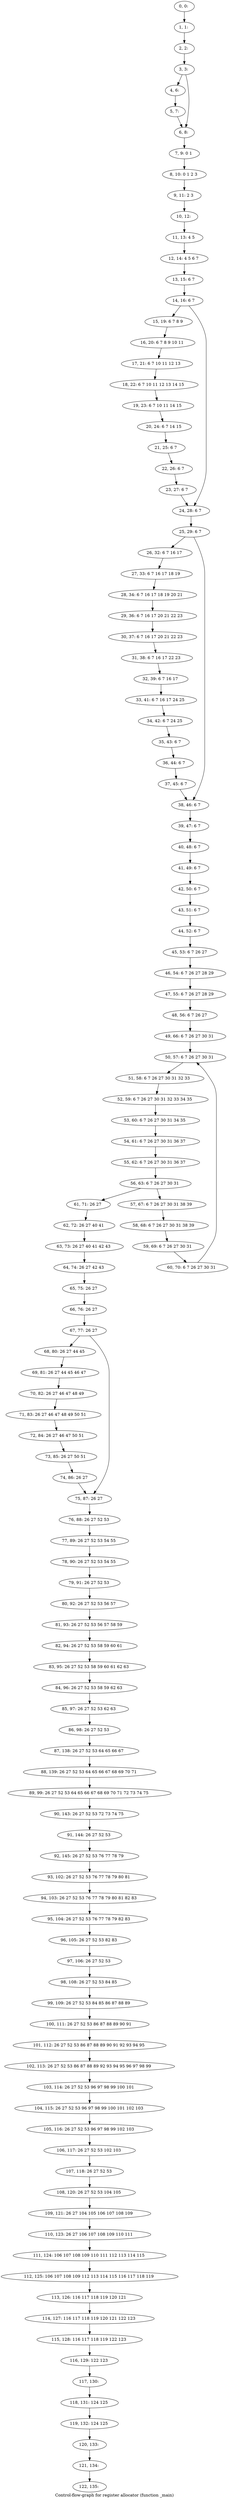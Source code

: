 digraph G {
graph [label="Control-flow-graph for register allocator (function _main)"]
0[label="0, 0: "];
1[label="1, 1: "];
2[label="2, 2: "];
3[label="3, 3: "];
4[label="4, 6: "];
5[label="5, 7: "];
6[label="6, 8: "];
7[label="7, 9: 0 1 "];
8[label="8, 10: 0 1 2 3 "];
9[label="9, 11: 2 3 "];
10[label="10, 12: "];
11[label="11, 13: 4 5 "];
12[label="12, 14: 4 5 6 7 "];
13[label="13, 15: 6 7 "];
14[label="14, 16: 6 7 "];
15[label="15, 19: 6 7 8 9 "];
16[label="16, 20: 6 7 8 9 10 11 "];
17[label="17, 21: 6 7 10 11 12 13 "];
18[label="18, 22: 6 7 10 11 12 13 14 15 "];
19[label="19, 23: 6 7 10 11 14 15 "];
20[label="20, 24: 6 7 14 15 "];
21[label="21, 25: 6 7 "];
22[label="22, 26: 6 7 "];
23[label="23, 27: 6 7 "];
24[label="24, 28: 6 7 "];
25[label="25, 29: 6 7 "];
26[label="26, 32: 6 7 16 17 "];
27[label="27, 33: 6 7 16 17 18 19 "];
28[label="28, 34: 6 7 16 17 18 19 20 21 "];
29[label="29, 36: 6 7 16 17 20 21 22 23 "];
30[label="30, 37: 6 7 16 17 20 21 22 23 "];
31[label="31, 38: 6 7 16 17 22 23 "];
32[label="32, 39: 6 7 16 17 "];
33[label="33, 41: 6 7 16 17 24 25 "];
34[label="34, 42: 6 7 24 25 "];
35[label="35, 43: 6 7 "];
36[label="36, 44: 6 7 "];
37[label="37, 45: 6 7 "];
38[label="38, 46: 6 7 "];
39[label="39, 47: 6 7 "];
40[label="40, 48: 6 7 "];
41[label="41, 49: 6 7 "];
42[label="42, 50: 6 7 "];
43[label="43, 51: 6 7 "];
44[label="44, 52: 6 7 "];
45[label="45, 53: 6 7 26 27 "];
46[label="46, 54: 6 7 26 27 28 29 "];
47[label="47, 55: 6 7 26 27 28 29 "];
48[label="48, 56: 6 7 26 27 "];
49[label="49, 66: 6 7 26 27 30 31 "];
50[label="50, 57: 6 7 26 27 30 31 "];
51[label="51, 58: 6 7 26 27 30 31 32 33 "];
52[label="52, 59: 6 7 26 27 30 31 32 33 34 35 "];
53[label="53, 60: 6 7 26 27 30 31 34 35 "];
54[label="54, 61: 6 7 26 27 30 31 36 37 "];
55[label="55, 62: 6 7 26 27 30 31 36 37 "];
56[label="56, 63: 6 7 26 27 30 31 "];
57[label="57, 67: 6 7 26 27 30 31 38 39 "];
58[label="58, 68: 6 7 26 27 30 31 38 39 "];
59[label="59, 69: 6 7 26 27 30 31 "];
60[label="60, 70: 6 7 26 27 30 31 "];
61[label="61, 71: 26 27 "];
62[label="62, 72: 26 27 40 41 "];
63[label="63, 73: 26 27 40 41 42 43 "];
64[label="64, 74: 26 27 42 43 "];
65[label="65, 75: 26 27 "];
66[label="66, 76: 26 27 "];
67[label="67, 77: 26 27 "];
68[label="68, 80: 26 27 44 45 "];
69[label="69, 81: 26 27 44 45 46 47 "];
70[label="70, 82: 26 27 46 47 48 49 "];
71[label="71, 83: 26 27 46 47 48 49 50 51 "];
72[label="72, 84: 26 27 46 47 50 51 "];
73[label="73, 85: 26 27 50 51 "];
74[label="74, 86: 26 27 "];
75[label="75, 87: 26 27 "];
76[label="76, 88: 26 27 52 53 "];
77[label="77, 89: 26 27 52 53 54 55 "];
78[label="78, 90: 26 27 52 53 54 55 "];
79[label="79, 91: 26 27 52 53 "];
80[label="80, 92: 26 27 52 53 56 57 "];
81[label="81, 93: 26 27 52 53 56 57 58 59 "];
82[label="82, 94: 26 27 52 53 58 59 60 61 "];
83[label="83, 95: 26 27 52 53 58 59 60 61 62 63 "];
84[label="84, 96: 26 27 52 53 58 59 62 63 "];
85[label="85, 97: 26 27 52 53 62 63 "];
86[label="86, 98: 26 27 52 53 "];
87[label="87, 138: 26 27 52 53 64 65 66 67 "];
88[label="88, 139: 26 27 52 53 64 65 66 67 68 69 70 71 "];
89[label="89, 99: 26 27 52 53 64 65 66 67 68 69 70 71 72 73 74 75 "];
90[label="90, 143: 26 27 52 53 72 73 74 75 "];
91[label="91, 144: 26 27 52 53 "];
92[label="92, 145: 26 27 52 53 76 77 78 79 "];
93[label="93, 102: 26 27 52 53 76 77 78 79 80 81 "];
94[label="94, 103: 26 27 52 53 76 77 78 79 80 81 82 83 "];
95[label="95, 104: 26 27 52 53 76 77 78 79 82 83 "];
96[label="96, 105: 26 27 52 53 82 83 "];
97[label="97, 106: 26 27 52 53 "];
98[label="98, 108: 26 27 52 53 84 85 "];
99[label="99, 109: 26 27 52 53 84 85 86 87 88 89 "];
100[label="100, 111: 26 27 52 53 86 87 88 89 90 91 "];
101[label="101, 112: 26 27 52 53 86 87 88 89 90 91 92 93 94 95 "];
102[label="102, 113: 26 27 52 53 86 87 88 89 92 93 94 95 96 97 98 99 "];
103[label="103, 114: 26 27 52 53 96 97 98 99 100 101 "];
104[label="104, 115: 26 27 52 53 96 97 98 99 100 101 102 103 "];
105[label="105, 116: 26 27 52 53 96 97 98 99 102 103 "];
106[label="106, 117: 26 27 52 53 102 103 "];
107[label="107, 118: 26 27 52 53 "];
108[label="108, 120: 26 27 52 53 104 105 "];
109[label="109, 121: 26 27 104 105 106 107 108 109 "];
110[label="110, 123: 26 27 106 107 108 109 110 111 "];
111[label="111, 124: 106 107 108 109 110 111 112 113 114 115 "];
112[label="112, 125: 106 107 108 109 112 113 114 115 116 117 118 119 "];
113[label="113, 126: 116 117 118 119 120 121 "];
114[label="114, 127: 116 117 118 119 120 121 122 123 "];
115[label="115, 128: 116 117 118 119 122 123 "];
116[label="116, 129: 122 123 "];
117[label="117, 130: "];
118[label="118, 131: 124 125 "];
119[label="119, 132: 124 125 "];
120[label="120, 133: "];
121[label="121, 134: "];
122[label="122, 135: "];
0->1 ;
1->2 ;
2->3 ;
3->4 ;
3->6 ;
4->5 ;
5->6 ;
6->7 ;
7->8 ;
8->9 ;
9->10 ;
10->11 ;
11->12 ;
12->13 ;
13->14 ;
14->15 ;
14->24 ;
15->16 ;
16->17 ;
17->18 ;
18->19 ;
19->20 ;
20->21 ;
21->22 ;
22->23 ;
23->24 ;
24->25 ;
25->26 ;
25->38 ;
26->27 ;
27->28 ;
28->29 ;
29->30 ;
30->31 ;
31->32 ;
32->33 ;
33->34 ;
34->35 ;
35->36 ;
36->37 ;
37->38 ;
38->39 ;
39->40 ;
40->41 ;
41->42 ;
42->43 ;
43->44 ;
44->45 ;
45->46 ;
46->47 ;
47->48 ;
48->49 ;
49->50 ;
50->51 ;
51->52 ;
52->53 ;
53->54 ;
54->55 ;
55->56 ;
56->57 ;
56->61 ;
57->58 ;
58->59 ;
59->60 ;
60->50 ;
61->62 ;
62->63 ;
63->64 ;
64->65 ;
65->66 ;
66->67 ;
67->68 ;
67->75 ;
68->69 ;
69->70 ;
70->71 ;
71->72 ;
72->73 ;
73->74 ;
74->75 ;
75->76 ;
76->77 ;
77->78 ;
78->79 ;
79->80 ;
80->81 ;
81->82 ;
82->83 ;
83->84 ;
84->85 ;
85->86 ;
86->87 ;
87->88 ;
88->89 ;
89->90 ;
90->91 ;
91->92 ;
92->93 ;
93->94 ;
94->95 ;
95->96 ;
96->97 ;
97->98 ;
98->99 ;
99->100 ;
100->101 ;
101->102 ;
102->103 ;
103->104 ;
104->105 ;
105->106 ;
106->107 ;
107->108 ;
108->109 ;
109->110 ;
110->111 ;
111->112 ;
112->113 ;
113->114 ;
114->115 ;
115->116 ;
116->117 ;
117->118 ;
118->119 ;
119->120 ;
120->121 ;
121->122 ;
}
